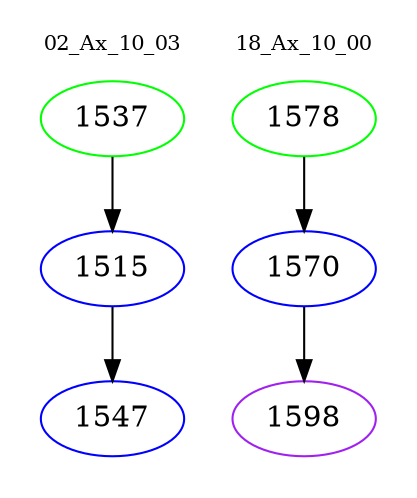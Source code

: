 digraph{
subgraph cluster_0 {
color = white
label = "02_Ax_10_03";
fontsize=10;
T0_1537 [label="1537", color="green"]
T0_1537 -> T0_1515 [color="black"]
T0_1515 [label="1515", color="blue"]
T0_1515 -> T0_1547 [color="black"]
T0_1547 [label="1547", color="blue"]
}
subgraph cluster_1 {
color = white
label = "18_Ax_10_00";
fontsize=10;
T1_1578 [label="1578", color="green"]
T1_1578 -> T1_1570 [color="black"]
T1_1570 [label="1570", color="blue"]
T1_1570 -> T1_1598 [color="black"]
T1_1598 [label="1598", color="purple"]
}
}
